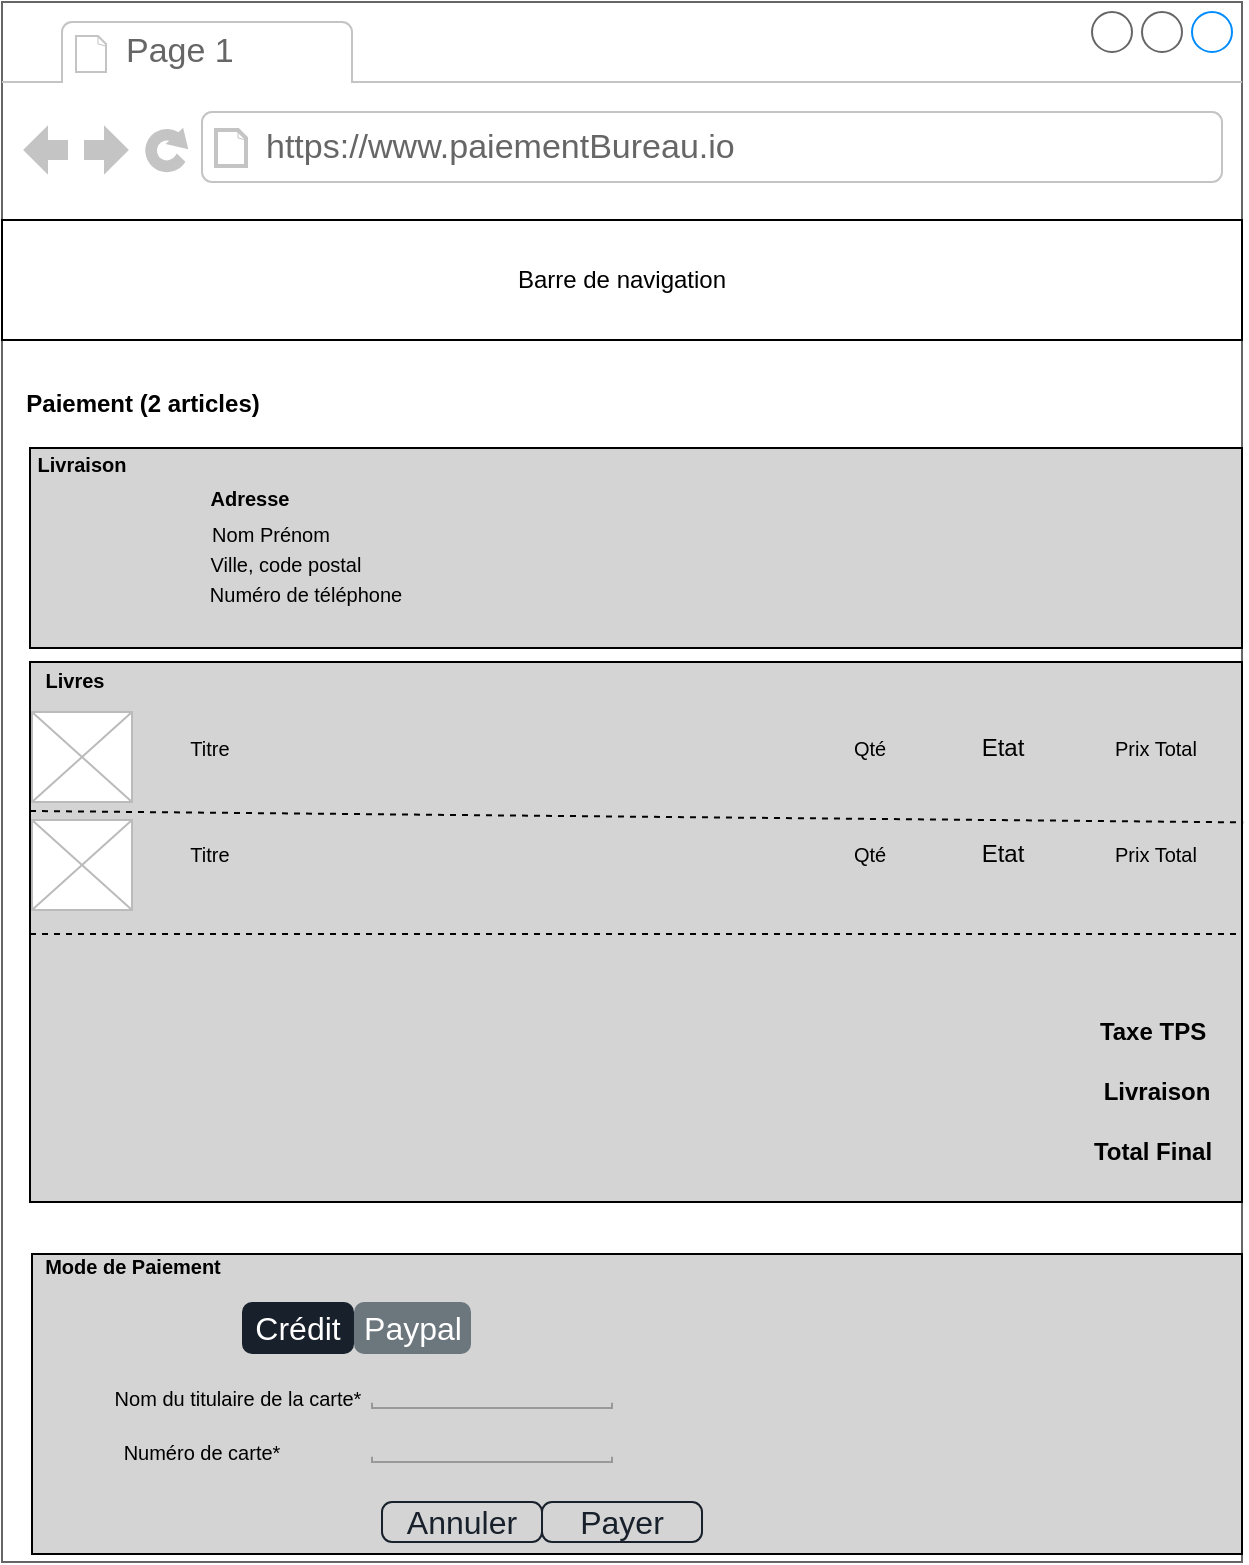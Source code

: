 <mxfile version="20.2.3" type="device"><diagram id="MnVo7oAfzeX79Uz1wtjh" name="Page-1"><mxGraphModel dx="1038" dy="649" grid="1" gridSize="10" guides="1" tooltips="1" connect="1" arrows="1" fold="1" page="1" pageScale="1" pageWidth="850" pageHeight="1100" math="0" shadow="0"><root><mxCell id="0"/><mxCell id="1" parent="0"/><mxCell id="9qUzUeZIBtW0LByiOXfO-1" value="" style="strokeWidth=1;shadow=0;dashed=0;align=center;html=1;shape=mxgraph.mockup.containers.browserWindow;rSize=0;strokeColor=#666666;strokeColor2=#008cff;strokeColor3=#c4c4c4;mainText=,;recursiveResize=0;" parent="1" vertex="1"><mxGeometry x="70" y="40" width="620" height="780" as="geometry"/></mxCell><mxCell id="9qUzUeZIBtW0LByiOXfO-2" value="Page 1" style="strokeWidth=1;shadow=0;dashed=0;align=center;html=1;shape=mxgraph.mockup.containers.anchor;fontSize=17;fontColor=#666666;align=left;" parent="9qUzUeZIBtW0LByiOXfO-1" vertex="1"><mxGeometry x="60" y="12" width="110" height="26" as="geometry"/></mxCell><mxCell id="9qUzUeZIBtW0LByiOXfO-3" value="https://www.paiementBureau.io" style="strokeWidth=1;shadow=0;dashed=0;align=center;html=1;shape=mxgraph.mockup.containers.anchor;rSize=0;fontSize=17;fontColor=#666666;align=left;" parent="9qUzUeZIBtW0LByiOXfO-1" vertex="1"><mxGeometry x="130" y="60" width="250" height="26" as="geometry"/></mxCell><mxCell id="9qUzUeZIBtW0LByiOXfO-6" value="" style="rounded=0;whiteSpace=wrap;html=1;fillColor=#D4D4D4;" parent="9qUzUeZIBtW0LByiOXfO-1" vertex="1"><mxGeometry x="14" y="223" width="606" height="100" as="geometry"/></mxCell><mxCell id="9qUzUeZIBtW0LByiOXfO-8" value="&lt;b&gt;Livraison&lt;/b&gt;" style="text;html=1;strokeColor=none;fillColor=none;align=center;verticalAlign=middle;whiteSpace=wrap;rounded=0;fontSize=10;" parent="9qUzUeZIBtW0LByiOXfO-1" vertex="1"><mxGeometry x="10" y="220" width="60" height="22" as="geometry"/></mxCell><mxCell id="9qUzUeZIBtW0LByiOXfO-9" value="&lt;b&gt;Adresse&lt;/b&gt;" style="text;html=1;strokeColor=none;fillColor=none;align=center;verticalAlign=middle;whiteSpace=wrap;rounded=0;fontSize=10;" parent="9qUzUeZIBtW0LByiOXfO-1" vertex="1"><mxGeometry x="94" y="237" width="60" height="21" as="geometry"/></mxCell><mxCell id="9qUzUeZIBtW0LByiOXfO-10" value="Nom Prénom" style="text;html=1;strokeColor=none;fillColor=none;align=center;verticalAlign=middle;whiteSpace=wrap;rounded=0;fontSize=10;" parent="9qUzUeZIBtW0LByiOXfO-1" vertex="1"><mxGeometry x="100" y="258" width="69" height="15" as="geometry"/></mxCell><mxCell id="9qUzUeZIBtW0LByiOXfO-11" value="Ville, code postal" style="text;html=1;strokeColor=none;fillColor=none;align=center;verticalAlign=middle;whiteSpace=wrap;rounded=0;fontSize=10;" parent="9qUzUeZIBtW0LByiOXfO-1" vertex="1"><mxGeometry x="100" y="273" width="84" height="15" as="geometry"/></mxCell><mxCell id="9qUzUeZIBtW0LByiOXfO-12" value="Numéro de téléphone" style="text;html=1;strokeColor=none;fillColor=none;align=center;verticalAlign=middle;whiteSpace=wrap;rounded=0;fontSize=10;" parent="9qUzUeZIBtW0LByiOXfO-1" vertex="1"><mxGeometry x="100" y="288" width="104" height="15" as="geometry"/></mxCell><mxCell id="9qUzUeZIBtW0LByiOXfO-13" value="" style="rounded=0;whiteSpace=wrap;html=1;fillColor=#D4D4D4;" parent="9qUzUeZIBtW0LByiOXfO-1" vertex="1"><mxGeometry x="14" y="330" width="606" height="270" as="geometry"/></mxCell><mxCell id="9qUzUeZIBtW0LByiOXfO-14" value="" style="dashed=0;shape=mxgraph.gmdl.image;strokeColor=#bbbbbb;fillColor=#ffffff;" parent="9qUzUeZIBtW0LByiOXfO-1" vertex="1"><mxGeometry x="15" y="355" width="50" height="45" as="geometry"/></mxCell><mxCell id="9qUzUeZIBtW0LByiOXfO-15" value="Titre" style="text;html=1;strokeColor=none;fillColor=none;align=center;verticalAlign=middle;whiteSpace=wrap;rounded=0;fontSize=10;" parent="9qUzUeZIBtW0LByiOXfO-1" vertex="1"><mxGeometry x="74" y="358" width="60" height="30" as="geometry"/></mxCell><mxCell id="9qUzUeZIBtW0LByiOXfO-16" value="Qté" style="text;html=1;strokeColor=none;fillColor=none;align=center;verticalAlign=middle;whiteSpace=wrap;rounded=0;fontSize=10;" parent="9qUzUeZIBtW0LByiOXfO-1" vertex="1"><mxGeometry x="419" y="358" width="30" height="30" as="geometry"/></mxCell><mxCell id="9qUzUeZIBtW0LByiOXfO-17" value="Prix Total" style="text;html=1;strokeColor=none;fillColor=none;align=center;verticalAlign=middle;whiteSpace=wrap;rounded=0;fontSize=10;" parent="9qUzUeZIBtW0LByiOXfO-1" vertex="1"><mxGeometry x="552" y="358" width="50" height="30" as="geometry"/></mxCell><mxCell id="9qUzUeZIBtW0LByiOXfO-18" value="" style="endArrow=none;html=1;rounded=0;fontSize=10;exitX=0;exitY=0.5;exitDx=0;exitDy=0;entryX=1.001;entryY=0.297;entryDx=0;entryDy=0;dashed=1;entryPerimeter=0;" parent="9qUzUeZIBtW0LByiOXfO-1" target="9qUzUeZIBtW0LByiOXfO-13" edge="1"><mxGeometry width="50" height="50" relative="1" as="geometry"><mxPoint x="14" y="404.5" as="sourcePoint"/><mxPoint x="284" y="404.5" as="targetPoint"/></mxGeometry></mxCell><mxCell id="9qUzUeZIBtW0LByiOXfO-19" value="" style="dashed=0;shape=mxgraph.gmdl.image;strokeColor=#bbbbbb;fillColor=#ffffff;" parent="9qUzUeZIBtW0LByiOXfO-1" vertex="1"><mxGeometry x="15" y="409" width="50" height="45" as="geometry"/></mxCell><mxCell id="9qUzUeZIBtW0LByiOXfO-20" value="Titre" style="text;html=1;strokeColor=none;fillColor=none;align=center;verticalAlign=middle;whiteSpace=wrap;rounded=0;fontSize=10;" parent="9qUzUeZIBtW0LByiOXfO-1" vertex="1"><mxGeometry x="74" y="411" width="60" height="30" as="geometry"/></mxCell><mxCell id="9qUzUeZIBtW0LByiOXfO-21" value="Qté" style="text;html=1;strokeColor=none;fillColor=none;align=center;verticalAlign=middle;whiteSpace=wrap;rounded=0;fontSize=10;" parent="9qUzUeZIBtW0LByiOXfO-1" vertex="1"><mxGeometry x="419" y="411" width="30" height="30" as="geometry"/></mxCell><mxCell id="9qUzUeZIBtW0LByiOXfO-22" value="Prix Total" style="text;html=1;strokeColor=none;fillColor=none;align=center;verticalAlign=middle;whiteSpace=wrap;rounded=0;fontSize=10;" parent="9qUzUeZIBtW0LByiOXfO-1" vertex="1"><mxGeometry x="552" y="411" width="50" height="30" as="geometry"/></mxCell><mxCell id="9qUzUeZIBtW0LByiOXfO-24" value="&lt;b&gt;Livres&lt;/b&gt;" style="text;html=1;strokeColor=none;fillColor=none;align=center;verticalAlign=middle;whiteSpace=wrap;rounded=0;fontSize=10;" parent="9qUzUeZIBtW0LByiOXfO-1" vertex="1"><mxGeometry x="14" y="332" width="45" height="13" as="geometry"/></mxCell><mxCell id="9qUzUeZIBtW0LByiOXfO-23" value="" style="rounded=0;whiteSpace=wrap;html=1;fillColor=#D4D4D4;" parent="9qUzUeZIBtW0LByiOXfO-1" vertex="1"><mxGeometry x="15" y="626" width="605" height="150" as="geometry"/></mxCell><mxCell id="9qUzUeZIBtW0LByiOXfO-25" value="&lt;b&gt;Mode de Paiement&lt;/b&gt;" style="text;html=1;strokeColor=none;fillColor=none;align=center;verticalAlign=middle;whiteSpace=wrap;rounded=0;fontSize=10;" parent="9qUzUeZIBtW0LByiOXfO-1" vertex="1"><mxGeometry x="16" y="625" width="99" height="13" as="geometry"/></mxCell><mxCell id="9qUzUeZIBtW0LByiOXfO-26" value="Crédit" style="html=1;shadow=0;dashed=0;shape=mxgraph.bootstrap.rrect;rSize=5;strokeColor=none;strokeWidth=1;fillColor=#18202B;fontColor=#FFFFFF;whiteSpace=wrap;align=center;verticalAlign=middle;spacingLeft=0;fontStyle=0;fontSize=16;spacing=5;" parent="9qUzUeZIBtW0LByiOXfO-1" vertex="1"><mxGeometry x="120" y="650" width="56" height="26" as="geometry"/></mxCell><mxCell id="9qUzUeZIBtW0LByiOXfO-27" value="Paypal" style="html=1;shadow=0;dashed=0;shape=mxgraph.bootstrap.rrect;rSize=5;strokeColor=none;strokeWidth=1;fillColor=#6C767D;fontColor=#FFFFFF;whiteSpace=wrap;align=center;verticalAlign=middle;spacingLeft=0;fontStyle=0;fontSize=16;spacing=5;" parent="9qUzUeZIBtW0LByiOXfO-1" vertex="1"><mxGeometry x="176" y="650" width="58.5" height="26" as="geometry"/></mxCell><mxCell id="9qUzUeZIBtW0LByiOXfO-28" value="Nom du titulaire de la carte*" style="text;html=1;strokeColor=none;fillColor=none;align=center;verticalAlign=middle;whiteSpace=wrap;rounded=0;fontSize=10;" parent="9qUzUeZIBtW0LByiOXfO-1" vertex="1"><mxGeometry x="51" y="683" width="134" height="30" as="geometry"/></mxCell><mxCell id="9qUzUeZIBtW0LByiOXfO-29" value="" style="strokeWidth=1;html=1;shadow=0;dashed=0;shape=mxgraph.android.textfield;align=center;strokeColor=#999999;pointerEvents=1;fontSize=10;fillColor=#18202B;" parent="9qUzUeZIBtW0LByiOXfO-1" vertex="1"><mxGeometry x="185" y="687" width="120" height="16" as="geometry"/></mxCell><mxCell id="9qUzUeZIBtW0LByiOXfO-30" value="Numéro de carte*" style="text;html=1;strokeColor=none;fillColor=none;align=center;verticalAlign=middle;whiteSpace=wrap;rounded=0;fontSize=10;" parent="9qUzUeZIBtW0LByiOXfO-1" vertex="1"><mxGeometry x="55" y="710" width="90" height="30" as="geometry"/></mxCell><mxCell id="9qUzUeZIBtW0LByiOXfO-31" value="" style="strokeWidth=1;html=1;shadow=0;dashed=0;shape=mxgraph.android.textfield;align=center;strokeColor=#999999;pointerEvents=1;fontSize=10;fillColor=#18202B;" parent="9qUzUeZIBtW0LByiOXfO-1" vertex="1"><mxGeometry x="185" y="714" width="120" height="16" as="geometry"/></mxCell><mxCell id="9qUzUeZIBtW0LByiOXfO-32" value="&lt;font color=&quot;#18202b&quot;&gt;Payer&lt;/font&gt;" style="html=1;shadow=0;dashed=0;shape=mxgraph.bootstrap.rrect;rSize=5;strokeColor=#18202B;strokeWidth=1;fillColor=none;fontColor=#0085FC;whiteSpace=wrap;align=center;verticalAlign=middle;spacingLeft=0;fontStyle=0;fontSize=16;spacing=5;" parent="9qUzUeZIBtW0LByiOXfO-1" vertex="1"><mxGeometry x="270" y="750" width="80" height="20" as="geometry"/></mxCell><mxCell id="x44Z7aAIWkWqeMxP52wS-2" value="&lt;font color=&quot;#18202b&quot;&gt;Annuler&lt;/font&gt;" style="html=1;shadow=0;dashed=0;shape=mxgraph.bootstrap.rrect;rSize=5;strokeColor=#18202B;strokeWidth=1;fillColor=none;fontColor=#0085FC;whiteSpace=wrap;align=center;verticalAlign=middle;spacingLeft=0;fontStyle=0;fontSize=16;spacing=5;" parent="9qUzUeZIBtW0LByiOXfO-1" vertex="1"><mxGeometry x="190" y="750" width="80" height="20" as="geometry"/></mxCell><mxCell id="x44Z7aAIWkWqeMxP52wS-5" value="Etat" style="text;html=1;align=center;verticalAlign=middle;resizable=0;points=[];autosize=1;strokeColor=none;fillColor=none;" parent="9qUzUeZIBtW0LByiOXfO-1" vertex="1"><mxGeometry x="480" y="358" width="40" height="30" as="geometry"/></mxCell><mxCell id="x44Z7aAIWkWqeMxP52wS-6" value="Etat" style="text;html=1;align=center;verticalAlign=middle;resizable=0;points=[];autosize=1;strokeColor=none;fillColor=none;" parent="9qUzUeZIBtW0LByiOXfO-1" vertex="1"><mxGeometry x="480" y="411" width="40" height="30" as="geometry"/></mxCell><mxCell id="x44Z7aAIWkWqeMxP52wS-11" value="" style="endArrow=none;html=1;rounded=0;fontSize=10;exitX=0;exitY=0.75;exitDx=0;exitDy=0;entryX=1;entryY=0.75;entryDx=0;entryDy=0;dashed=1;" parent="9qUzUeZIBtW0LByiOXfO-1" edge="1"><mxGeometry width="50" height="50" relative="1" as="geometry"><mxPoint x="14" y="466" as="sourcePoint"/><mxPoint x="620" y="466" as="targetPoint"/></mxGeometry></mxCell><mxCell id="x44Z7aAIWkWqeMxP52wS-8" value="&lt;b&gt;Taxe TPS&lt;/b&gt;" style="text;html=1;align=center;verticalAlign=middle;resizable=0;points=[];autosize=1;strokeColor=none;fillColor=none;" parent="9qUzUeZIBtW0LByiOXfO-1" vertex="1"><mxGeometry x="535" y="500" width="80" height="30" as="geometry"/></mxCell><mxCell id="x44Z7aAIWkWqeMxP52wS-9" value="&lt;b&gt;Livraison&lt;/b&gt;" style="text;html=1;align=center;verticalAlign=middle;resizable=0;points=[];autosize=1;strokeColor=none;fillColor=none;" parent="9qUzUeZIBtW0LByiOXfO-1" vertex="1"><mxGeometry x="537" y="530" width="80" height="30" as="geometry"/></mxCell><mxCell id="x44Z7aAIWkWqeMxP52wS-3" value="&lt;b&gt;Total Final&lt;/b&gt;" style="text;html=1;align=center;verticalAlign=middle;resizable=0;points=[];autosize=1;strokeColor=none;fillColor=none;" parent="9qUzUeZIBtW0LByiOXfO-1" vertex="1"><mxGeometry x="535" y="560" width="80" height="30" as="geometry"/></mxCell><mxCell id="9qUzUeZIBtW0LByiOXfO-4" value="Barre de navigation" style="rounded=0;whiteSpace=wrap;html=1;" parent="1" vertex="1"><mxGeometry x="70" y="149" width="620" height="60" as="geometry"/></mxCell><mxCell id="9qUzUeZIBtW0LByiOXfO-5" value="&lt;b&gt;Paiement (2 articles)&lt;/b&gt;" style="text;html=1;align=center;verticalAlign=middle;resizable=0;points=[];autosize=1;strokeColor=none;fillColor=none;" parent="1" vertex="1"><mxGeometry x="70" y="226" width="140" height="30" as="geometry"/></mxCell></root></mxGraphModel></diagram></mxfile>